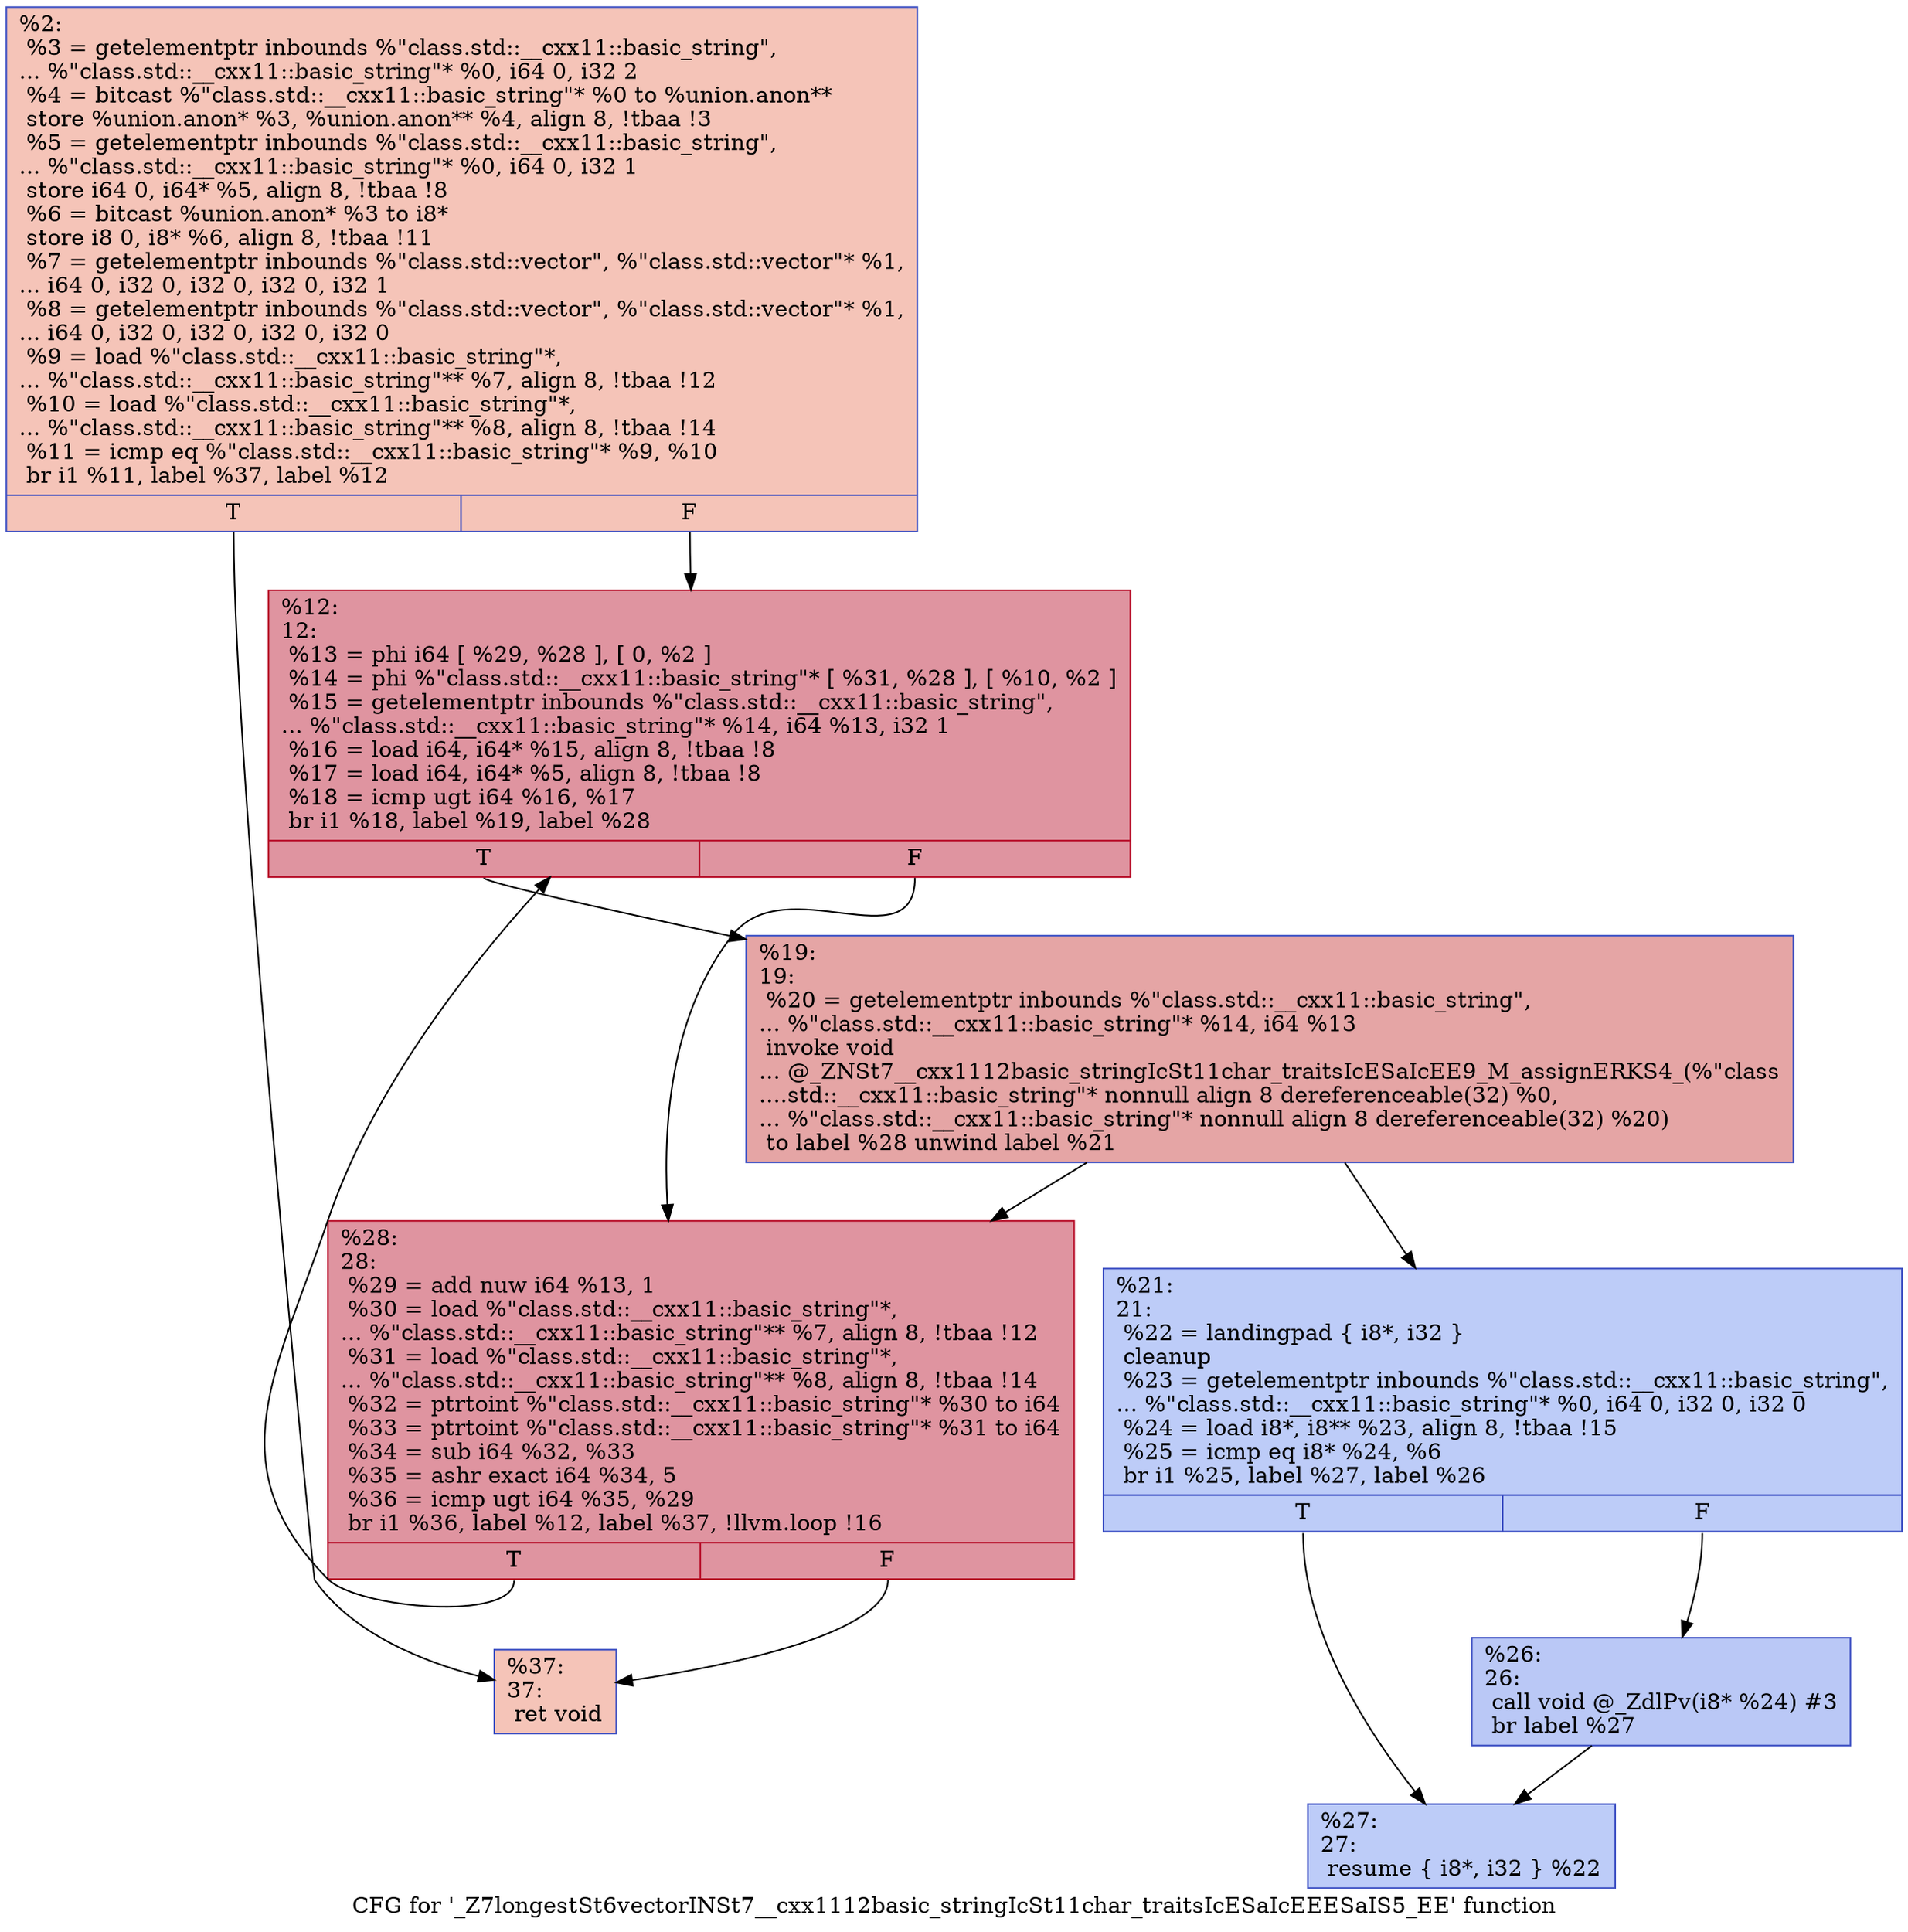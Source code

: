 digraph "CFG for '_Z7longestSt6vectorINSt7__cxx1112basic_stringIcSt11char_traitsIcESaIcEEESaIS5_EE' function" {
	label="CFG for '_Z7longestSt6vectorINSt7__cxx1112basic_stringIcSt11char_traitsIcESaIcEEESaIS5_EE' function";

	Node0x560ec92d9e70 [shape=record,color="#3d50c3ff", style=filled, fillcolor="#e97a5f70",label="{%2:\l  %3 = getelementptr inbounds %\"class.std::__cxx11::basic_string\",\l... %\"class.std::__cxx11::basic_string\"* %0, i64 0, i32 2\l  %4 = bitcast %\"class.std::__cxx11::basic_string\"* %0 to %union.anon**\l  store %union.anon* %3, %union.anon** %4, align 8, !tbaa !3\l  %5 = getelementptr inbounds %\"class.std::__cxx11::basic_string\",\l... %\"class.std::__cxx11::basic_string\"* %0, i64 0, i32 1\l  store i64 0, i64* %5, align 8, !tbaa !8\l  %6 = bitcast %union.anon* %3 to i8*\l  store i8 0, i8* %6, align 8, !tbaa !11\l  %7 = getelementptr inbounds %\"class.std::vector\", %\"class.std::vector\"* %1,\l... i64 0, i32 0, i32 0, i32 0, i32 1\l  %8 = getelementptr inbounds %\"class.std::vector\", %\"class.std::vector\"* %1,\l... i64 0, i32 0, i32 0, i32 0, i32 0\l  %9 = load %\"class.std::__cxx11::basic_string\"*,\l... %\"class.std::__cxx11::basic_string\"** %7, align 8, !tbaa !12\l  %10 = load %\"class.std::__cxx11::basic_string\"*,\l... %\"class.std::__cxx11::basic_string\"** %8, align 8, !tbaa !14\l  %11 = icmp eq %\"class.std::__cxx11::basic_string\"* %9, %10\l  br i1 %11, label %37, label %12\l|{<s0>T|<s1>F}}"];
	Node0x560ec92d9e70:s0 -> Node0x560ec92da6d0;
	Node0x560ec92d9e70:s1 -> Node0x560ec92dbe10;
	Node0x560ec92dbe10 [shape=record,color="#b70d28ff", style=filled, fillcolor="#b70d2870",label="{%12:\l12:                                               \l  %13 = phi i64 [ %29, %28 ], [ 0, %2 ]\l  %14 = phi %\"class.std::__cxx11::basic_string\"* [ %31, %28 ], [ %10, %2 ]\l  %15 = getelementptr inbounds %\"class.std::__cxx11::basic_string\",\l... %\"class.std::__cxx11::basic_string\"* %14, i64 %13, i32 1\l  %16 = load i64, i64* %15, align 8, !tbaa !8\l  %17 = load i64, i64* %5, align 8, !tbaa !8\l  %18 = icmp ugt i64 %16, %17\l  br i1 %18, label %19, label %28\l|{<s0>T|<s1>F}}"];
	Node0x560ec92dbe10:s0 -> Node0x560ec92dc930;
	Node0x560ec92dbe10:s1 -> Node0x560ec92dbf80;
	Node0x560ec92dc930 [shape=record,color="#3d50c3ff", style=filled, fillcolor="#c5333470",label="{%19:\l19:                                               \l  %20 = getelementptr inbounds %\"class.std::__cxx11::basic_string\",\l... %\"class.std::__cxx11::basic_string\"* %14, i64 %13\l  invoke void\l... @_ZNSt7__cxx1112basic_stringIcSt11char_traitsIcESaIcEE9_M_assignERKS4_(%\"class\l....std::__cxx11::basic_string\"* nonnull align 8 dereferenceable(32) %0,\l... %\"class.std::__cxx11::basic_string\"* nonnull align 8 dereferenceable(32) %20)\l          to label %28 unwind label %21\l}"];
	Node0x560ec92dc930 -> Node0x560ec92dbf80;
	Node0x560ec92dc930 -> Node0x560ec92dcbb0;
	Node0x560ec92dcbb0 [shape=record,color="#3d50c3ff", style=filled, fillcolor="#6a8bef70",label="{%21:\l21:                                               \l  %22 = landingpad \{ i8*, i32 \}\l          cleanup\l  %23 = getelementptr inbounds %\"class.std::__cxx11::basic_string\",\l... %\"class.std::__cxx11::basic_string\"* %0, i64 0, i32 0, i32 0\l  %24 = load i8*, i8** %23, align 8, !tbaa !15\l  %25 = icmp eq i8* %24, %6\l  br i1 %25, label %27, label %26\l|{<s0>T|<s1>F}}"];
	Node0x560ec92dcbb0:s0 -> Node0x560ec92dd2d0;
	Node0x560ec92dcbb0:s1 -> Node0x560ec92dd360;
	Node0x560ec92dd360 [shape=record,color="#3d50c3ff", style=filled, fillcolor="#6282ea70",label="{%26:\l26:                                               \l  call void @_ZdlPv(i8* %24) #3\l  br label %27\l}"];
	Node0x560ec92dd360 -> Node0x560ec92dd2d0;
	Node0x560ec92dd2d0 [shape=record,color="#3d50c3ff", style=filled, fillcolor="#6a8bef70",label="{%27:\l27:                                               \l  resume \{ i8*, i32 \} %22\l}"];
	Node0x560ec92dbf80 [shape=record,color="#b70d28ff", style=filled, fillcolor="#b70d2870",label="{%28:\l28:                                               \l  %29 = add nuw i64 %13, 1\l  %30 = load %\"class.std::__cxx11::basic_string\"*,\l... %\"class.std::__cxx11::basic_string\"** %7, align 8, !tbaa !12\l  %31 = load %\"class.std::__cxx11::basic_string\"*,\l... %\"class.std::__cxx11::basic_string\"** %8, align 8, !tbaa !14\l  %32 = ptrtoint %\"class.std::__cxx11::basic_string\"* %30 to i64\l  %33 = ptrtoint %\"class.std::__cxx11::basic_string\"* %31 to i64\l  %34 = sub i64 %32, %33\l  %35 = ashr exact i64 %34, 5\l  %36 = icmp ugt i64 %35, %29\l  br i1 %36, label %12, label %37, !llvm.loop !16\l|{<s0>T|<s1>F}}"];
	Node0x560ec92dbf80:s0 -> Node0x560ec92dbe10;
	Node0x560ec92dbf80:s1 -> Node0x560ec92da6d0;
	Node0x560ec92da6d0 [shape=record,color="#3d50c3ff", style=filled, fillcolor="#e97a5f70",label="{%37:\l37:                                               \l  ret void\l}"];
}
